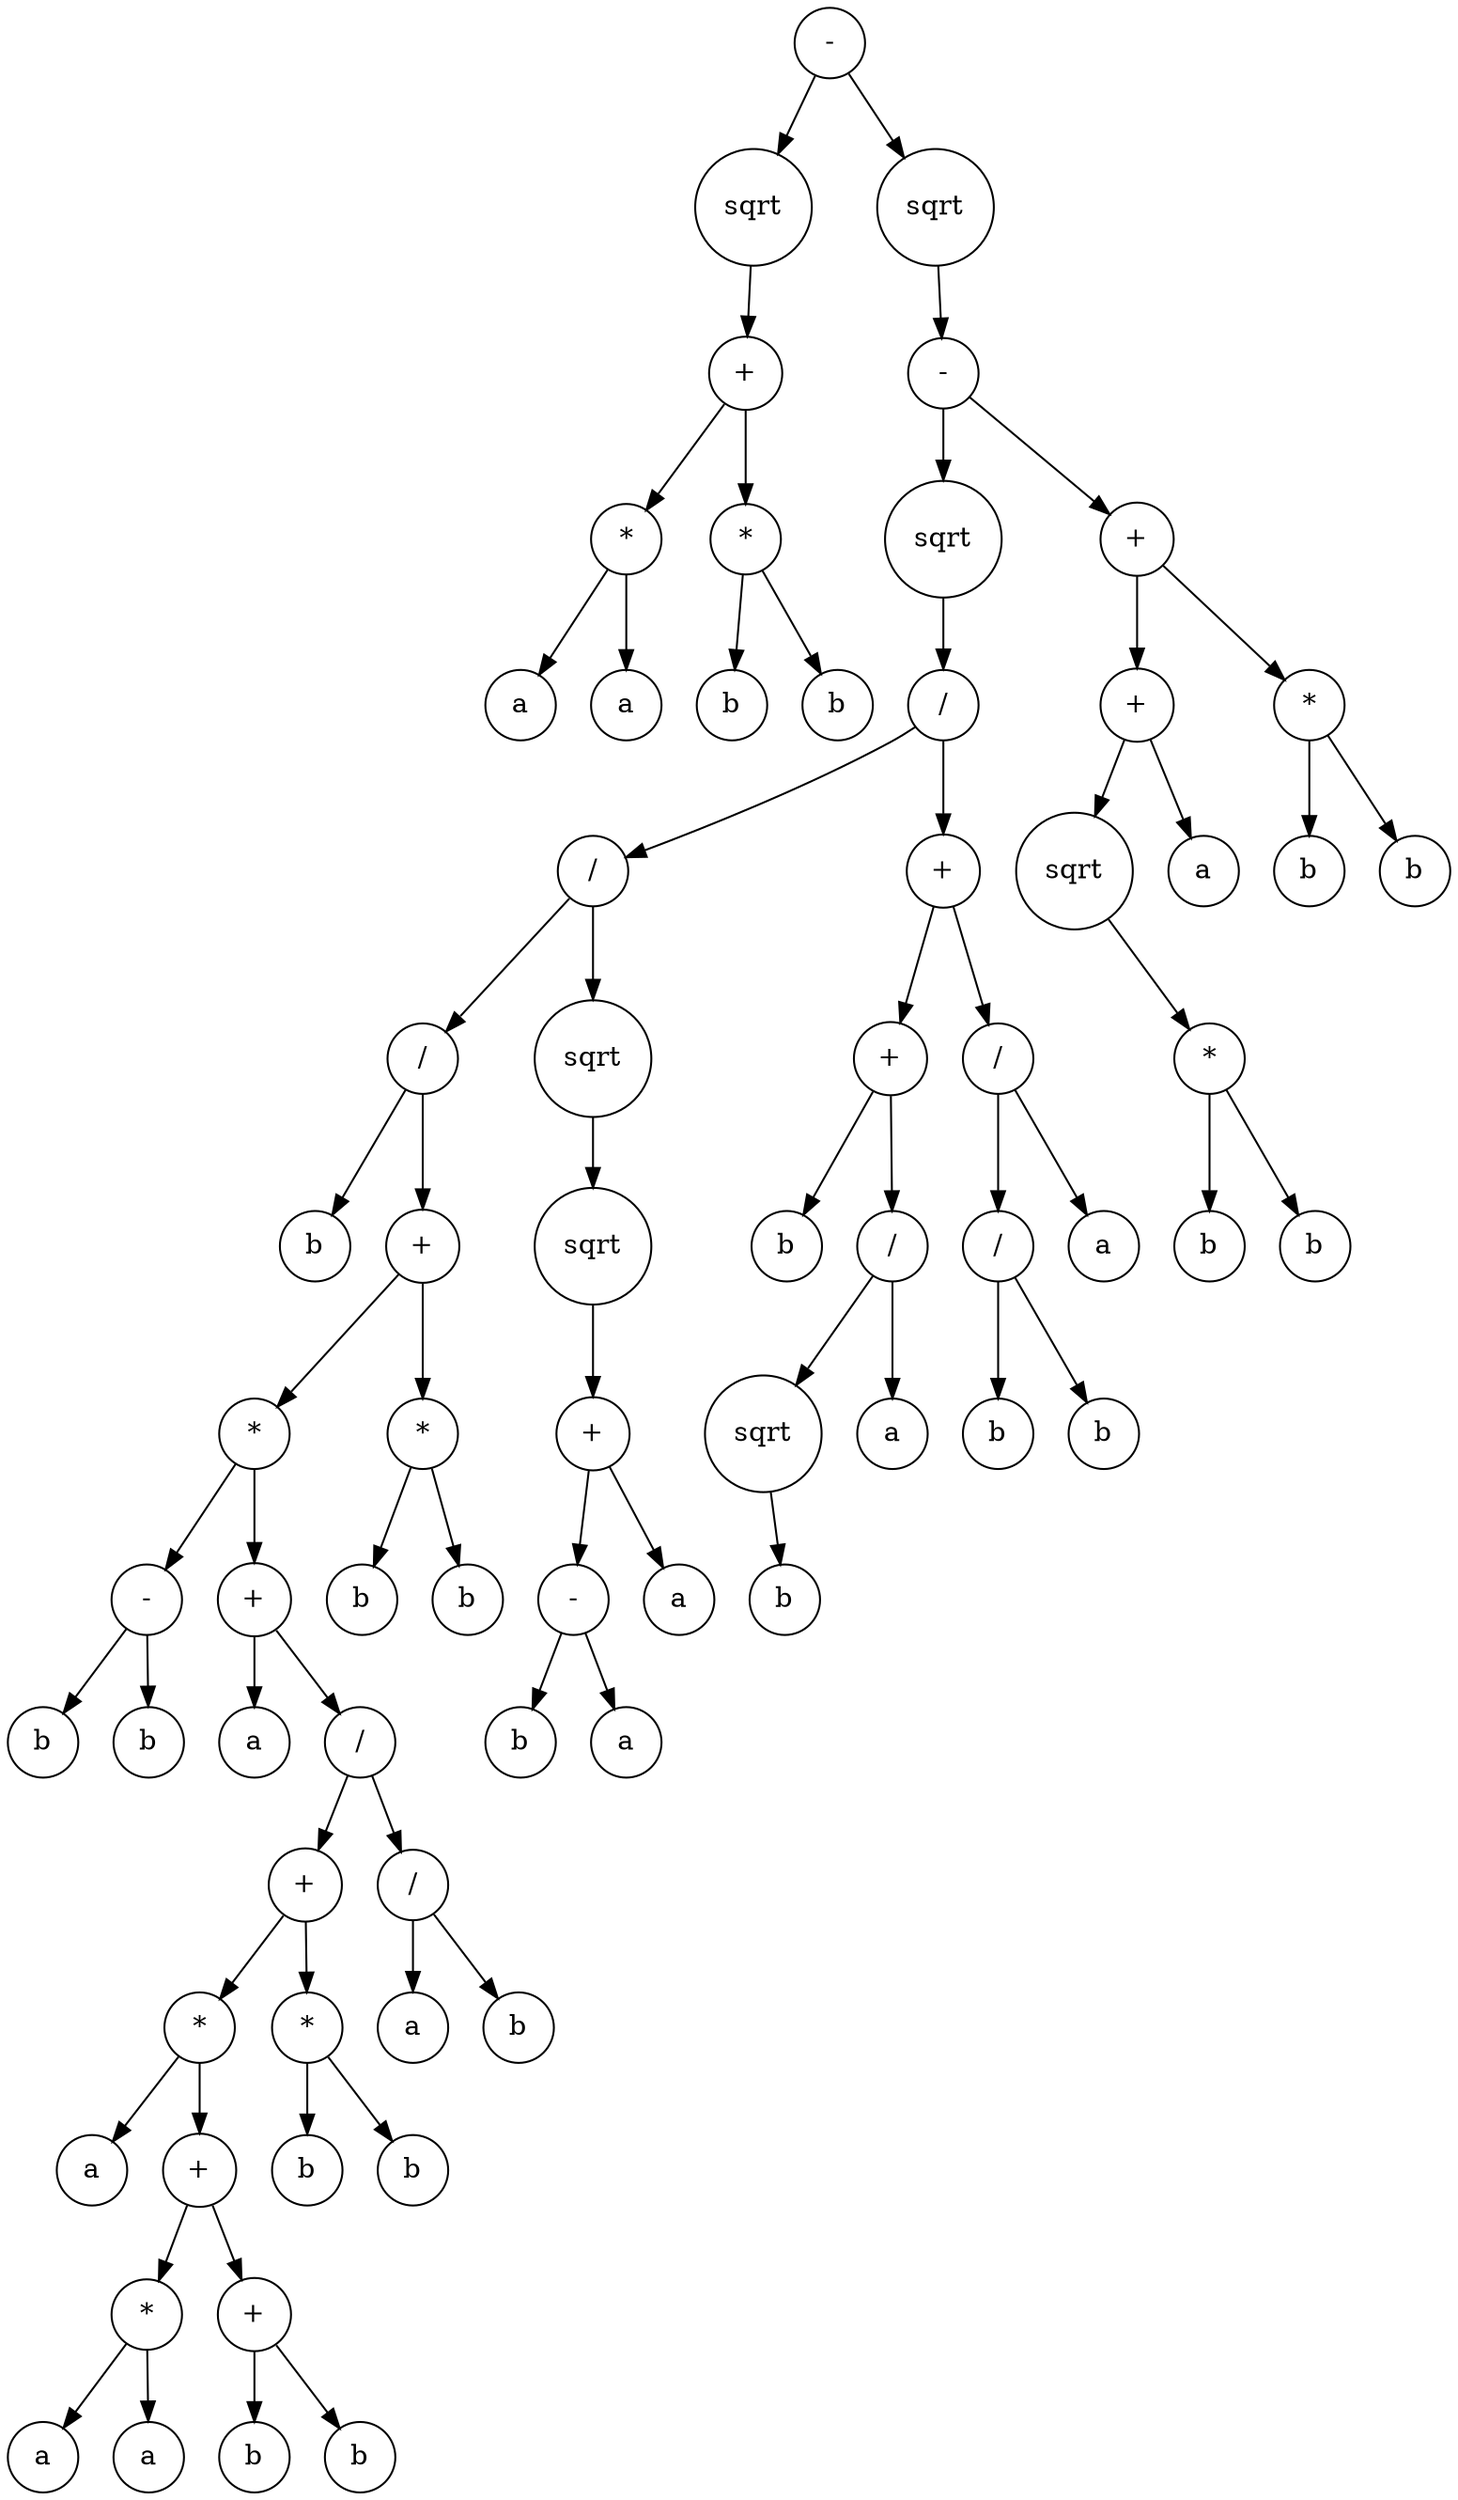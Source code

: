 digraph g {
graph [ordering=out];
node [shape=circle];
n[label = "-"];
n0[label = "sqrt"];
n00[label = "+"];
n000[label = "*"];
n0000[label = "a"];
n000 -> n0000;
n0001[label = "a"];
n000 -> n0001;
n00 -> n000;
n001[label = "*"];
n0010[label = "b"];
n001 -> n0010;
n0011[label = "b"];
n001 -> n0011;
n00 -> n001;
n0 -> n00;
n -> n0;
n1[label = "sqrt"];
n10[label = "-"];
n100[label = "sqrt"];
n1000[label = "/"];
n10000[label = "/"];
n100000[label = "/"];
n1000000[label = "b"];
n100000 -> n1000000;
n1000001[label = "+"];
n10000010[label = "*"];
n100000100[label = "-"];
n1000001000[label = "b"];
n100000100 -> n1000001000;
n1000001001[label = "b"];
n100000100 -> n1000001001;
n10000010 -> n100000100;
n100000101[label = "+"];
n1000001010[label = "a"];
n100000101 -> n1000001010;
n1000001011[label = "/"];
n10000010110[label = "+"];
n100000101100[label = "*"];
n1000001011000[label = "a"];
n100000101100 -> n1000001011000;
n1000001011001[label = "+"];
n10000010110010[label = "*"];
n100000101100100[label = "a"];
n10000010110010 -> n100000101100100;
n100000101100101[label = "a"];
n10000010110010 -> n100000101100101;
n1000001011001 -> n10000010110010;
n10000010110011[label = "+"];
n100000101100110[label = "b"];
n10000010110011 -> n100000101100110;
n100000101100111[label = "b"];
n10000010110011 -> n100000101100111;
n1000001011001 -> n10000010110011;
n100000101100 -> n1000001011001;
n10000010110 -> n100000101100;
n100000101101[label = "*"];
n1000001011010[label = "b"];
n100000101101 -> n1000001011010;
n1000001011011[label = "b"];
n100000101101 -> n1000001011011;
n10000010110 -> n100000101101;
n1000001011 -> n10000010110;
n10000010111[label = "/"];
n100000101110[label = "a"];
n10000010111 -> n100000101110;
n100000101111[label = "b"];
n10000010111 -> n100000101111;
n1000001011 -> n10000010111;
n100000101 -> n1000001011;
n10000010 -> n100000101;
n1000001 -> n10000010;
n10000011[label = "*"];
n100000110[label = "b"];
n10000011 -> n100000110;
n100000111[label = "b"];
n10000011 -> n100000111;
n1000001 -> n10000011;
n100000 -> n1000001;
n10000 -> n100000;
n100001[label = "sqrt"];
n1000010[label = "sqrt"];
n10000100[label = "+"];
n100001000[label = "-"];
n1000010000[label = "b"];
n100001000 -> n1000010000;
n1000010001[label = "a"];
n100001000 -> n1000010001;
n10000100 -> n100001000;
n100001001[label = "a"];
n10000100 -> n100001001;
n1000010 -> n10000100;
n100001 -> n1000010;
n10000 -> n100001;
n1000 -> n10000;
n10001[label = "+"];
n100010[label = "+"];
n1000100[label = "b"];
n100010 -> n1000100;
n1000101[label = "/"];
n10001010[label = "sqrt"];
n100010100[label = "b"];
n10001010 -> n100010100;
n1000101 -> n10001010;
n10001011[label = "a"];
n1000101 -> n10001011;
n100010 -> n1000101;
n10001 -> n100010;
n100011[label = "/"];
n1000110[label = "/"];
n10001100[label = "b"];
n1000110 -> n10001100;
n10001101[label = "b"];
n1000110 -> n10001101;
n100011 -> n1000110;
n1000111[label = "a"];
n100011 -> n1000111;
n10001 -> n100011;
n1000 -> n10001;
n100 -> n1000;
n10 -> n100;
n101[label = "+"];
n1010[label = "+"];
n10100[label = "sqrt"];
n101000[label = "*"];
n1010000[label = "b"];
n101000 -> n1010000;
n1010001[label = "b"];
n101000 -> n1010001;
n10100 -> n101000;
n1010 -> n10100;
n10101[label = "a"];
n1010 -> n10101;
n101 -> n1010;
n1011[label = "*"];
n10110[label = "b"];
n1011 -> n10110;
n10111[label = "b"];
n1011 -> n10111;
n101 -> n1011;
n10 -> n101;
n1 -> n10;
n -> n1;
}
